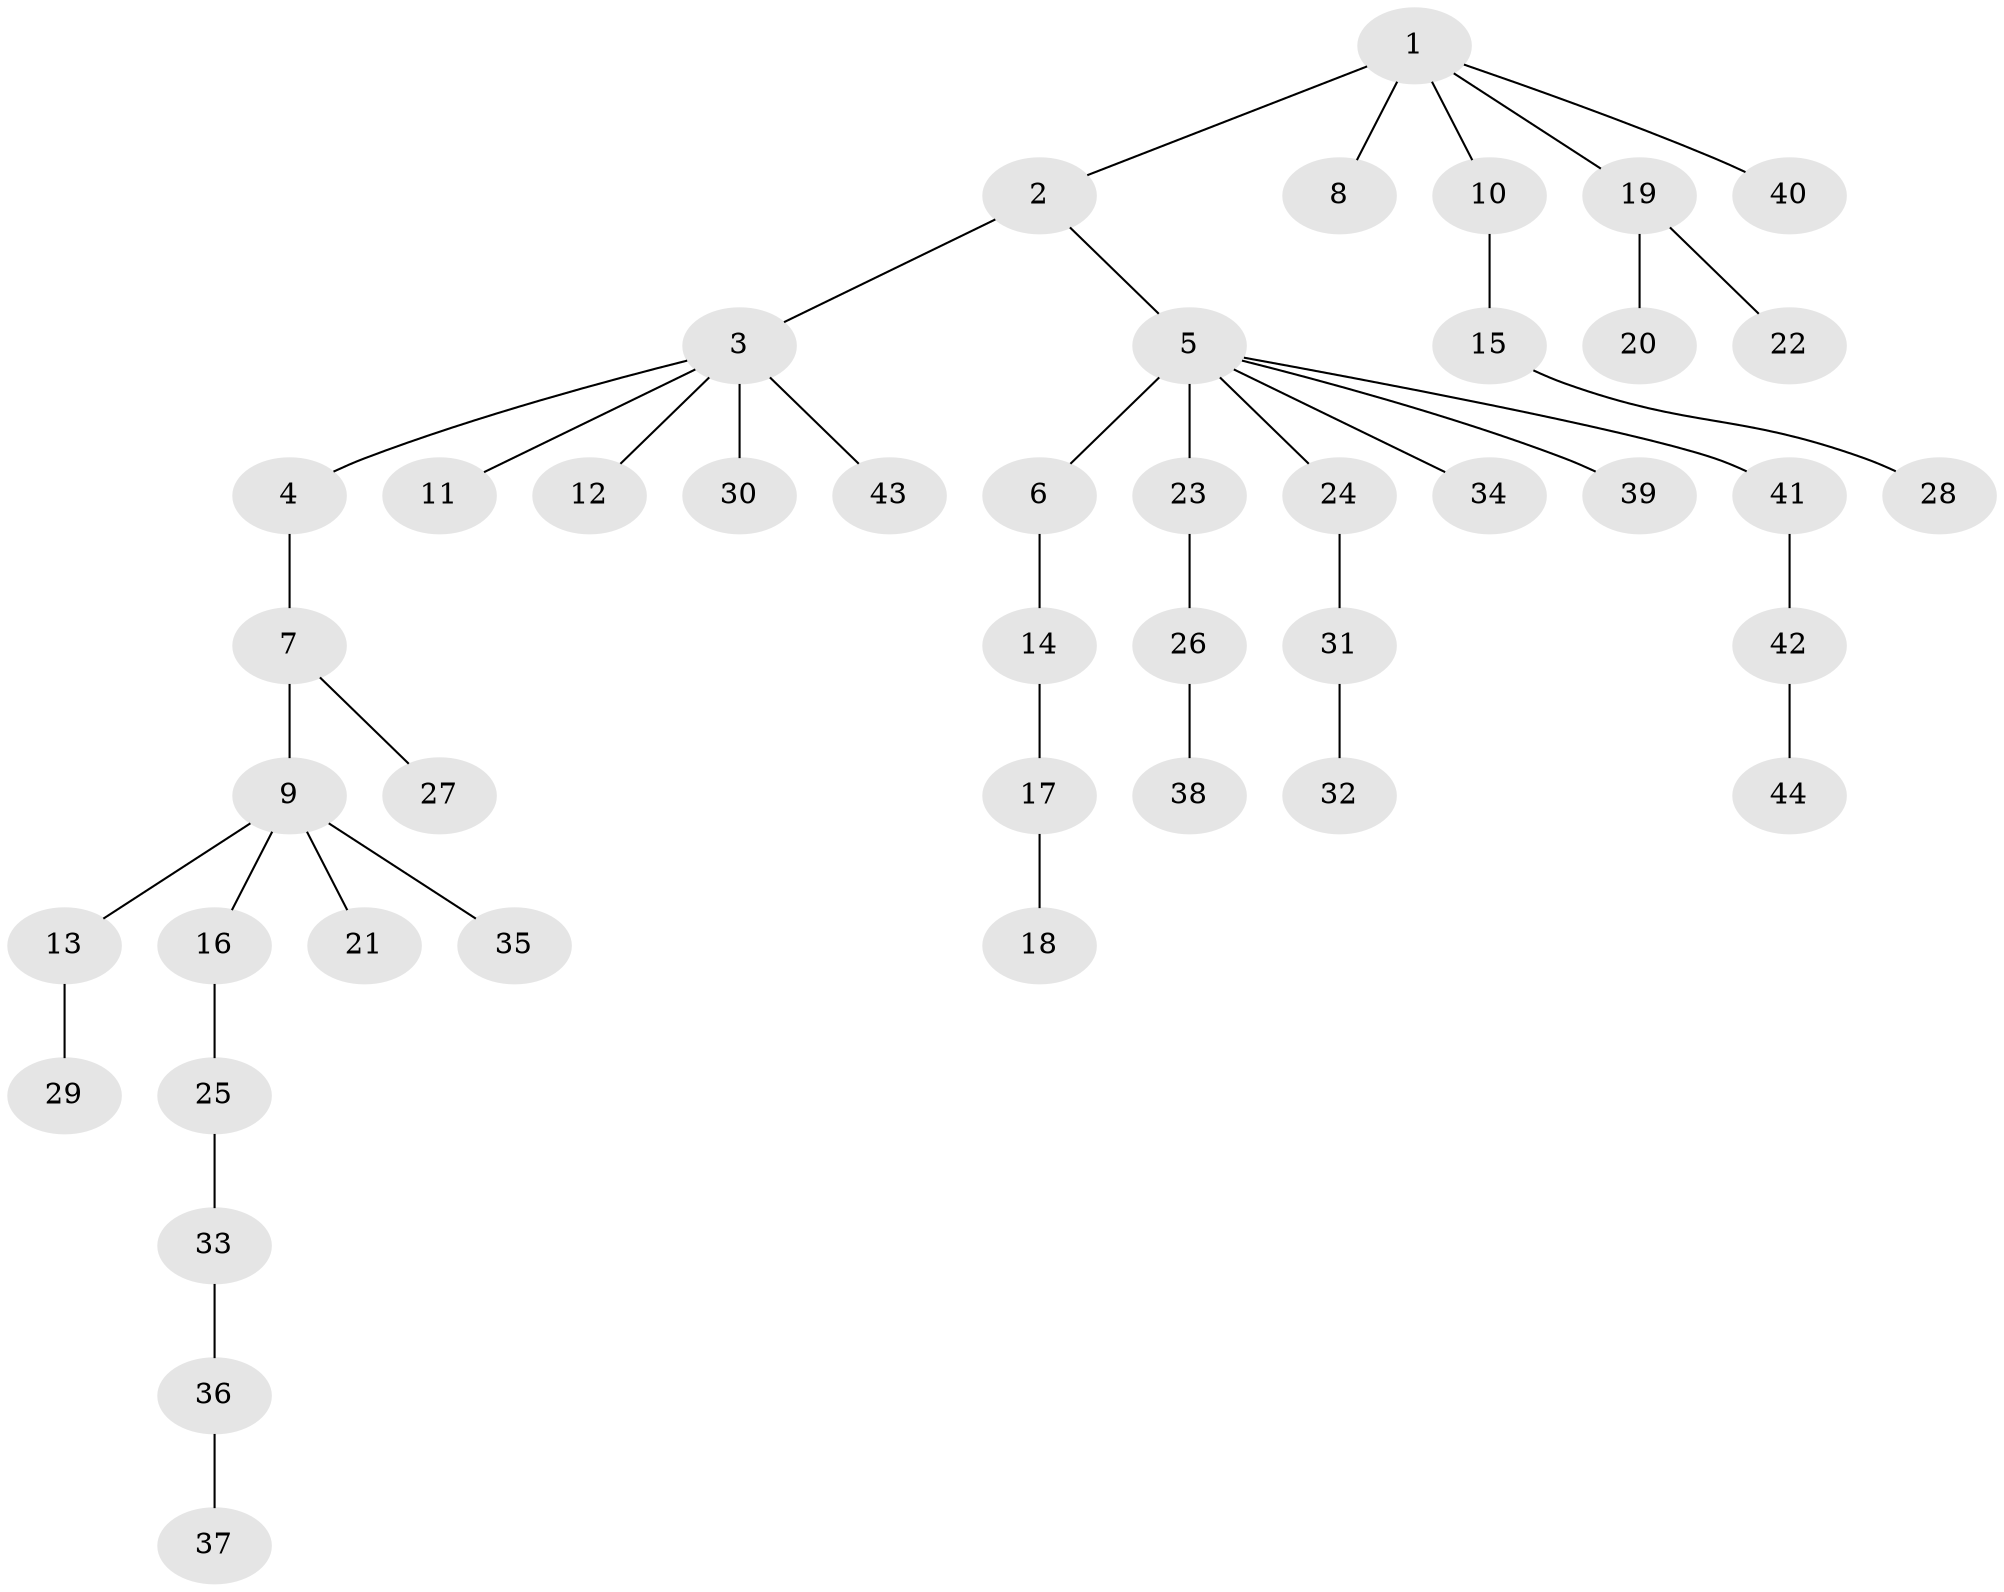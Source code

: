// original degree distribution, {6: 0.037383177570093455, 5: 0.018691588785046728, 3: 0.08411214953271028, 4: 0.06542056074766354, 2: 0.29906542056074764, 1: 0.48598130841121495, 7: 0.009345794392523364}
// Generated by graph-tools (version 1.1) at 2025/51/03/04/25 22:51:58]
// undirected, 44 vertices, 43 edges
graph export_dot {
  node [color=gray90,style=filled];
  1;
  2;
  3;
  4;
  5;
  6;
  7;
  8;
  9;
  10;
  11;
  12;
  13;
  14;
  15;
  16;
  17;
  18;
  19;
  20;
  21;
  22;
  23;
  24;
  25;
  26;
  27;
  28;
  29;
  30;
  31;
  32;
  33;
  34;
  35;
  36;
  37;
  38;
  39;
  40;
  41;
  42;
  43;
  44;
  1 -- 2 [weight=1.0];
  1 -- 8 [weight=2.0];
  1 -- 10 [weight=1.0];
  1 -- 19 [weight=1.0];
  1 -- 40 [weight=1.0];
  2 -- 3 [weight=2.0];
  2 -- 5 [weight=1.0];
  3 -- 4 [weight=1.0];
  3 -- 11 [weight=1.0];
  3 -- 12 [weight=1.0];
  3 -- 30 [weight=1.0];
  3 -- 43 [weight=1.0];
  4 -- 7 [weight=1.0];
  5 -- 6 [weight=3.0];
  5 -- 23 [weight=1.0];
  5 -- 24 [weight=1.0];
  5 -- 34 [weight=1.0];
  5 -- 39 [weight=1.0];
  5 -- 41 [weight=1.0];
  6 -- 14 [weight=1.0];
  7 -- 9 [weight=2.0];
  7 -- 27 [weight=1.0];
  9 -- 13 [weight=1.0];
  9 -- 16 [weight=1.0];
  9 -- 21 [weight=1.0];
  9 -- 35 [weight=1.0];
  10 -- 15 [weight=1.0];
  13 -- 29 [weight=3.0];
  14 -- 17 [weight=2.0];
  15 -- 28 [weight=1.0];
  16 -- 25 [weight=1.0];
  17 -- 18 [weight=1.0];
  19 -- 20 [weight=1.0];
  19 -- 22 [weight=1.0];
  23 -- 26 [weight=1.0];
  24 -- 31 [weight=1.0];
  25 -- 33 [weight=1.0];
  26 -- 38 [weight=1.0];
  31 -- 32 [weight=1.0];
  33 -- 36 [weight=4.0];
  36 -- 37 [weight=1.0];
  41 -- 42 [weight=1.0];
  42 -- 44 [weight=1.0];
}
